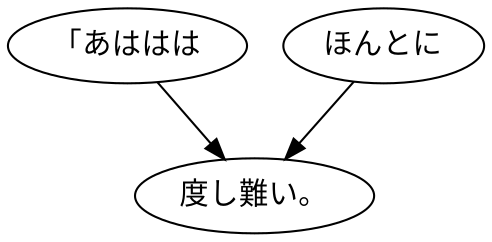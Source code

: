 digraph graph5260 {
	node0 [label="「あははは"];
	node1 [label="ほんとに"];
	node2 [label="度し難い。"];
	node0 -> node2;
	node1 -> node2;
}
